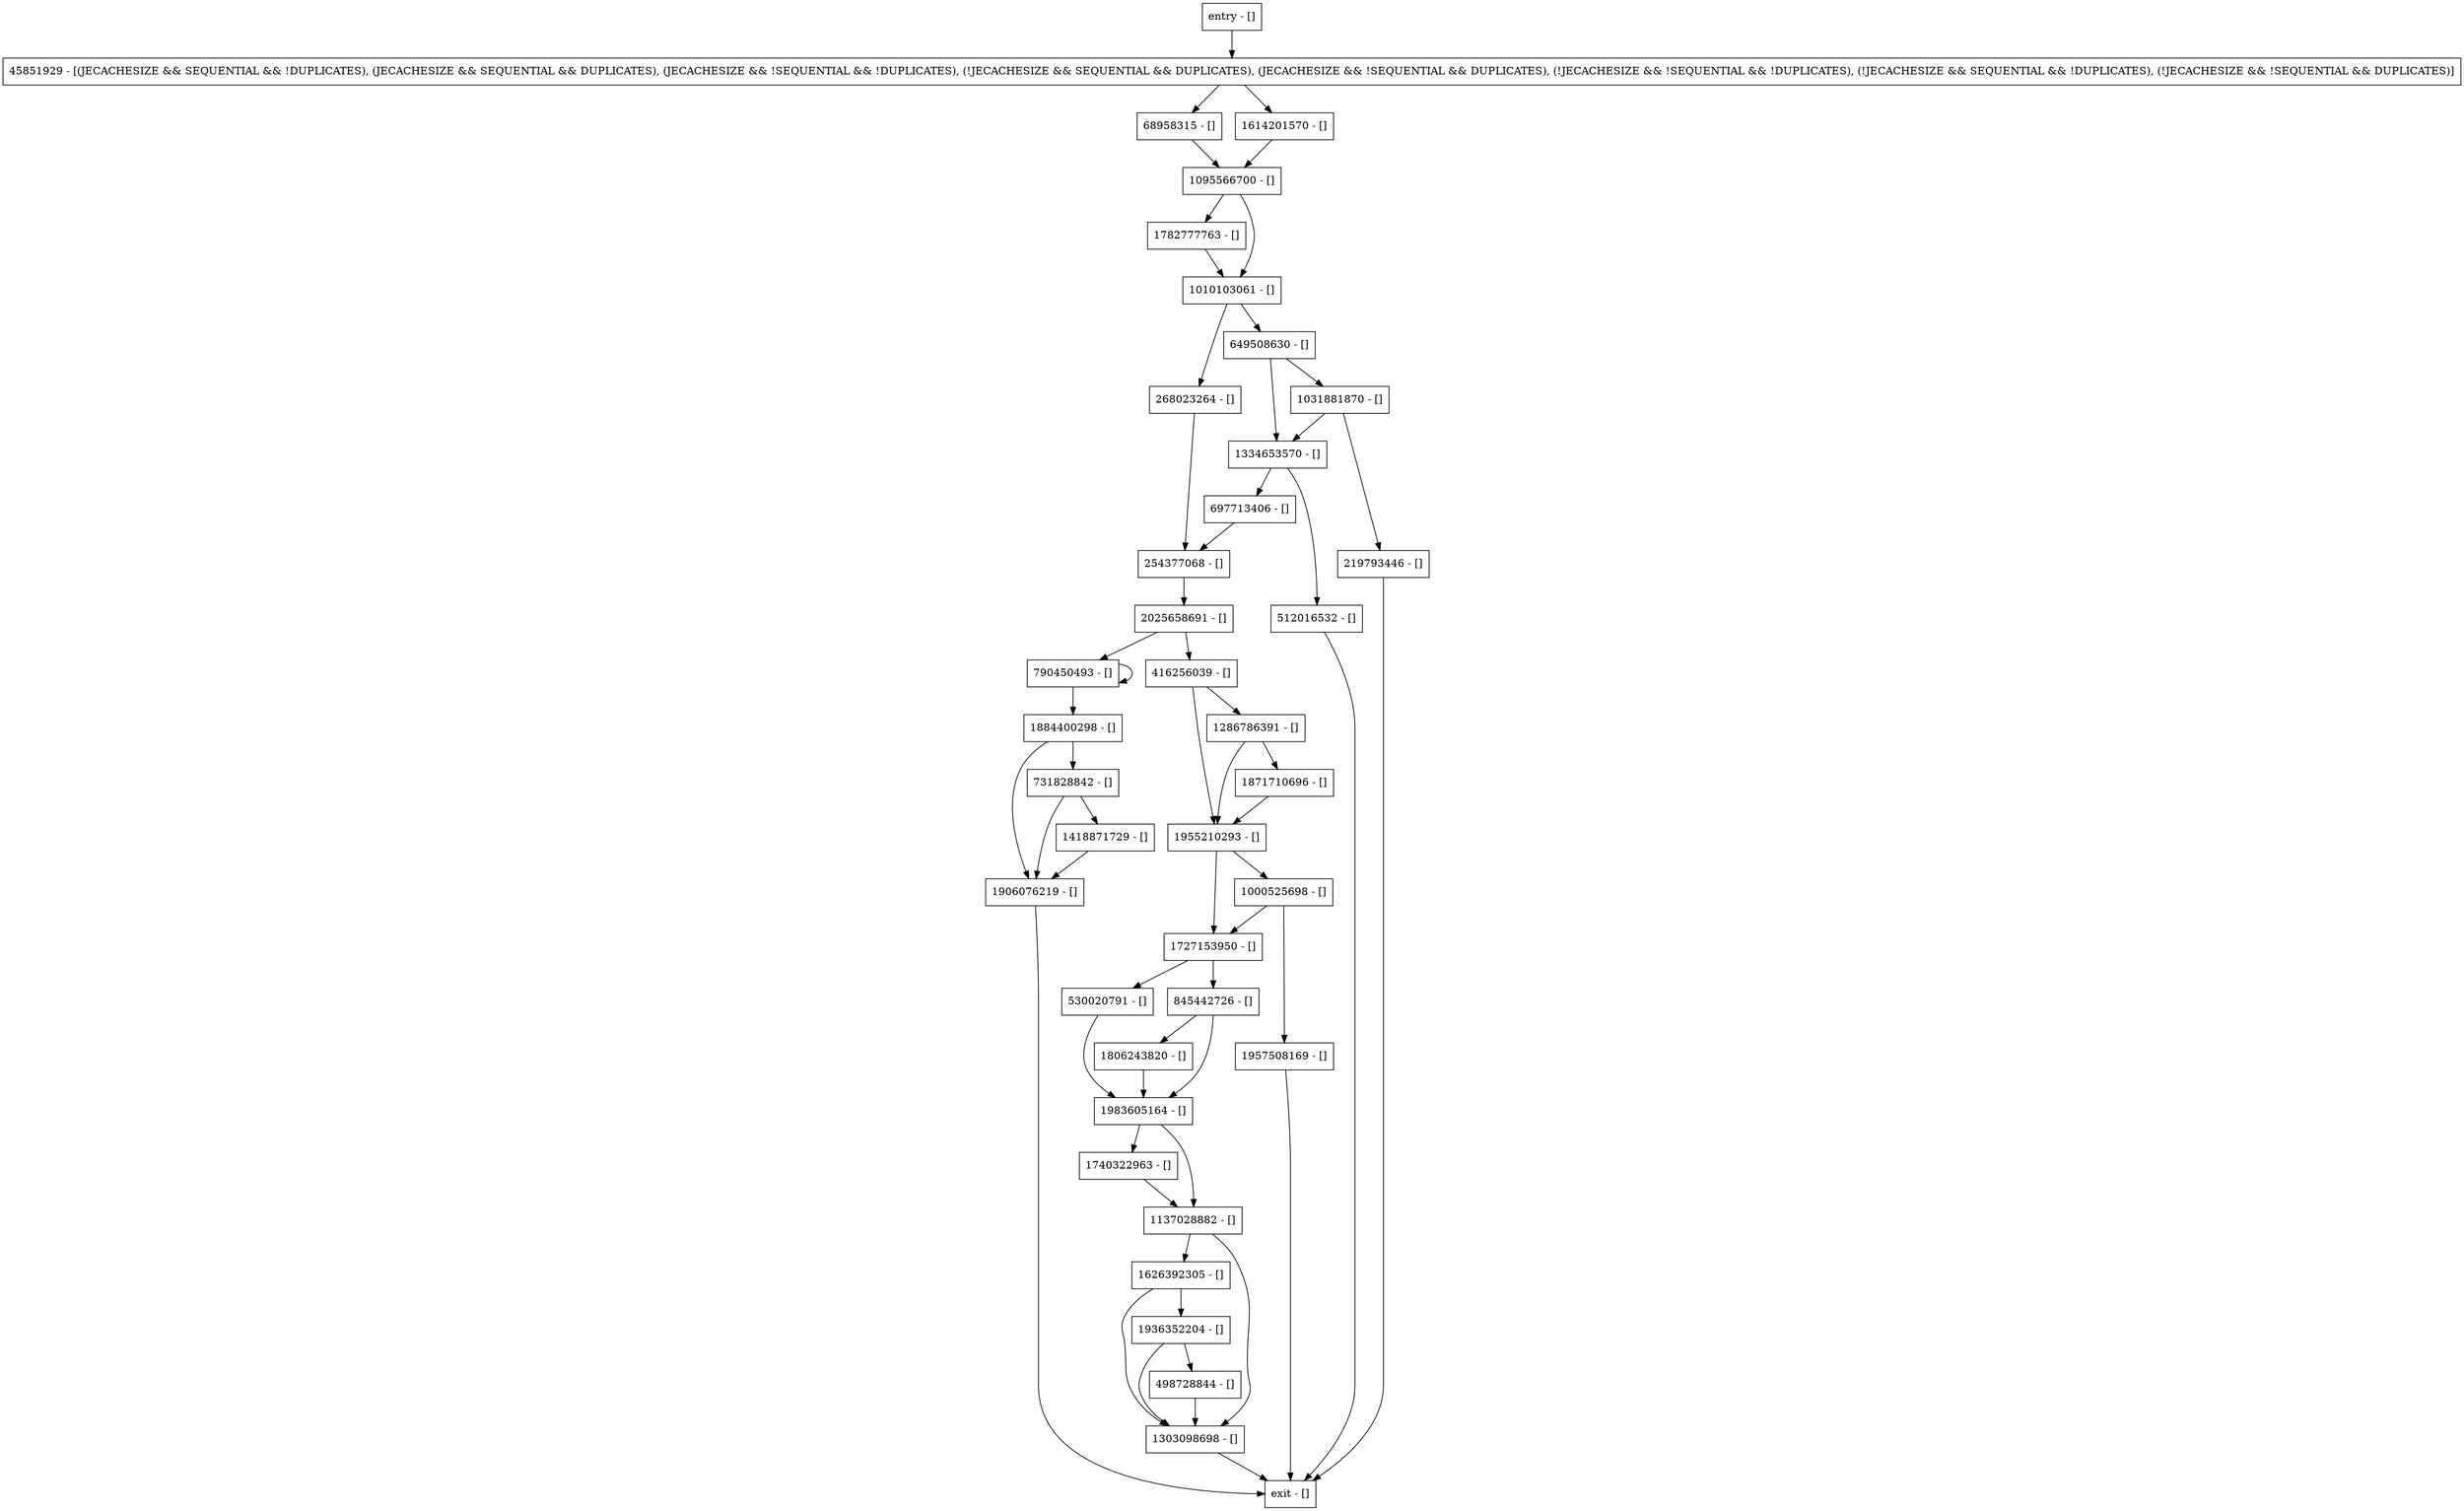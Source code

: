 digraph insertRecordInternal {
node [shape=record];
530020791 [label="530020791 - []"];
1884400298 [label="1884400298 - []"];
1334653570 [label="1334653570 - []"];
1906076219 [label="1906076219 - []"];
1727153950 [label="1727153950 - []"];
1806243820 [label="1806243820 - []"];
512016532 [label="512016532 - []"];
731828842 [label="731828842 - []"];
1955210293 [label="1955210293 - []"];
845442726 [label="845442726 - []"];
219793446 [label="219793446 - []"];
1740322963 [label="1740322963 - []"];
790450493 [label="790450493 - []"];
1286786391 [label="1286786391 - []"];
45851929 [label="45851929 - [(JECACHESIZE && SEQUENTIAL && !DUPLICATES), (JECACHESIZE && SEQUENTIAL && DUPLICATES), (JECACHESIZE && !SEQUENTIAL && !DUPLICATES), (!JECACHESIZE && SEQUENTIAL && DUPLICATES), (JECACHESIZE && !SEQUENTIAL && DUPLICATES), (!JECACHESIZE && !SEQUENTIAL && !DUPLICATES), (!JECACHESIZE && SEQUENTIAL && !DUPLICATES), (!JECACHESIZE && !SEQUENTIAL && DUPLICATES)]"];
68958315 [label="68958315 - []"];
416256039 [label="416256039 - []"];
1626392305 [label="1626392305 - []"];
1871710696 [label="1871710696 - []"];
1303098698 [label="1303098698 - []"];
268023264 [label="268023264 - []"];
2025658691 [label="2025658691 - []"];
1614201570 [label="1614201570 - []"];
1782777763 [label="1782777763 - []"];
1000525698 [label="1000525698 - []"];
1095566700 [label="1095566700 - []"];
649508630 [label="649508630 - []"];
1957508169 [label="1957508169 - []"];
1418871729 [label="1418871729 - []"];
1936352204 [label="1936352204 - []"];
entry [label="entry - []"];
exit [label="exit - []"];
1031881870 [label="1031881870 - []"];
1010103061 [label="1010103061 - []"];
498728844 [label="498728844 - []"];
254377068 [label="254377068 - []"];
1983605164 [label="1983605164 - []"];
697713406 [label="697713406 - []"];
1137028882 [label="1137028882 - []"];
entry;
exit;
530020791 -> 1983605164;
1884400298 -> 1906076219;
1884400298 -> 731828842;
1334653570 -> 512016532;
1334653570 -> 697713406;
1906076219 -> exit;
1727153950 -> 530020791;
1727153950 -> 845442726;
1806243820 -> 1983605164;
512016532 -> exit;
731828842 -> 1906076219;
731828842 -> 1418871729;
1955210293 -> 1727153950;
1955210293 -> 1000525698;
845442726 -> 1806243820;
845442726 -> 1983605164;
219793446 -> exit;
1740322963 -> 1137028882;
790450493 -> 790450493;
790450493 -> 1884400298;
1286786391 -> 1871710696;
1286786391 -> 1955210293;
45851929 -> 68958315;
45851929 -> 1614201570;
68958315 -> 1095566700;
416256039 -> 1286786391;
416256039 -> 1955210293;
1626392305 -> 1936352204;
1626392305 -> 1303098698;
1871710696 -> 1955210293;
1303098698 -> exit;
268023264 -> 254377068;
2025658691 -> 790450493;
2025658691 -> 416256039;
1614201570 -> 1095566700;
1782777763 -> 1010103061;
1000525698 -> 1727153950;
1000525698 -> 1957508169;
1095566700 -> 1010103061;
1095566700 -> 1782777763;
649508630 -> 1031881870;
649508630 -> 1334653570;
1957508169 -> exit;
1418871729 -> 1906076219;
1936352204 -> 498728844;
1936352204 -> 1303098698;
entry -> 45851929;
1031881870 -> 1334653570;
1031881870 -> 219793446;
1010103061 -> 268023264;
1010103061 -> 649508630;
498728844 -> 1303098698;
254377068 -> 2025658691;
1983605164 -> 1137028882;
1983605164 -> 1740322963;
697713406 -> 254377068;
1137028882 -> 1303098698;
1137028882 -> 1626392305;
}
